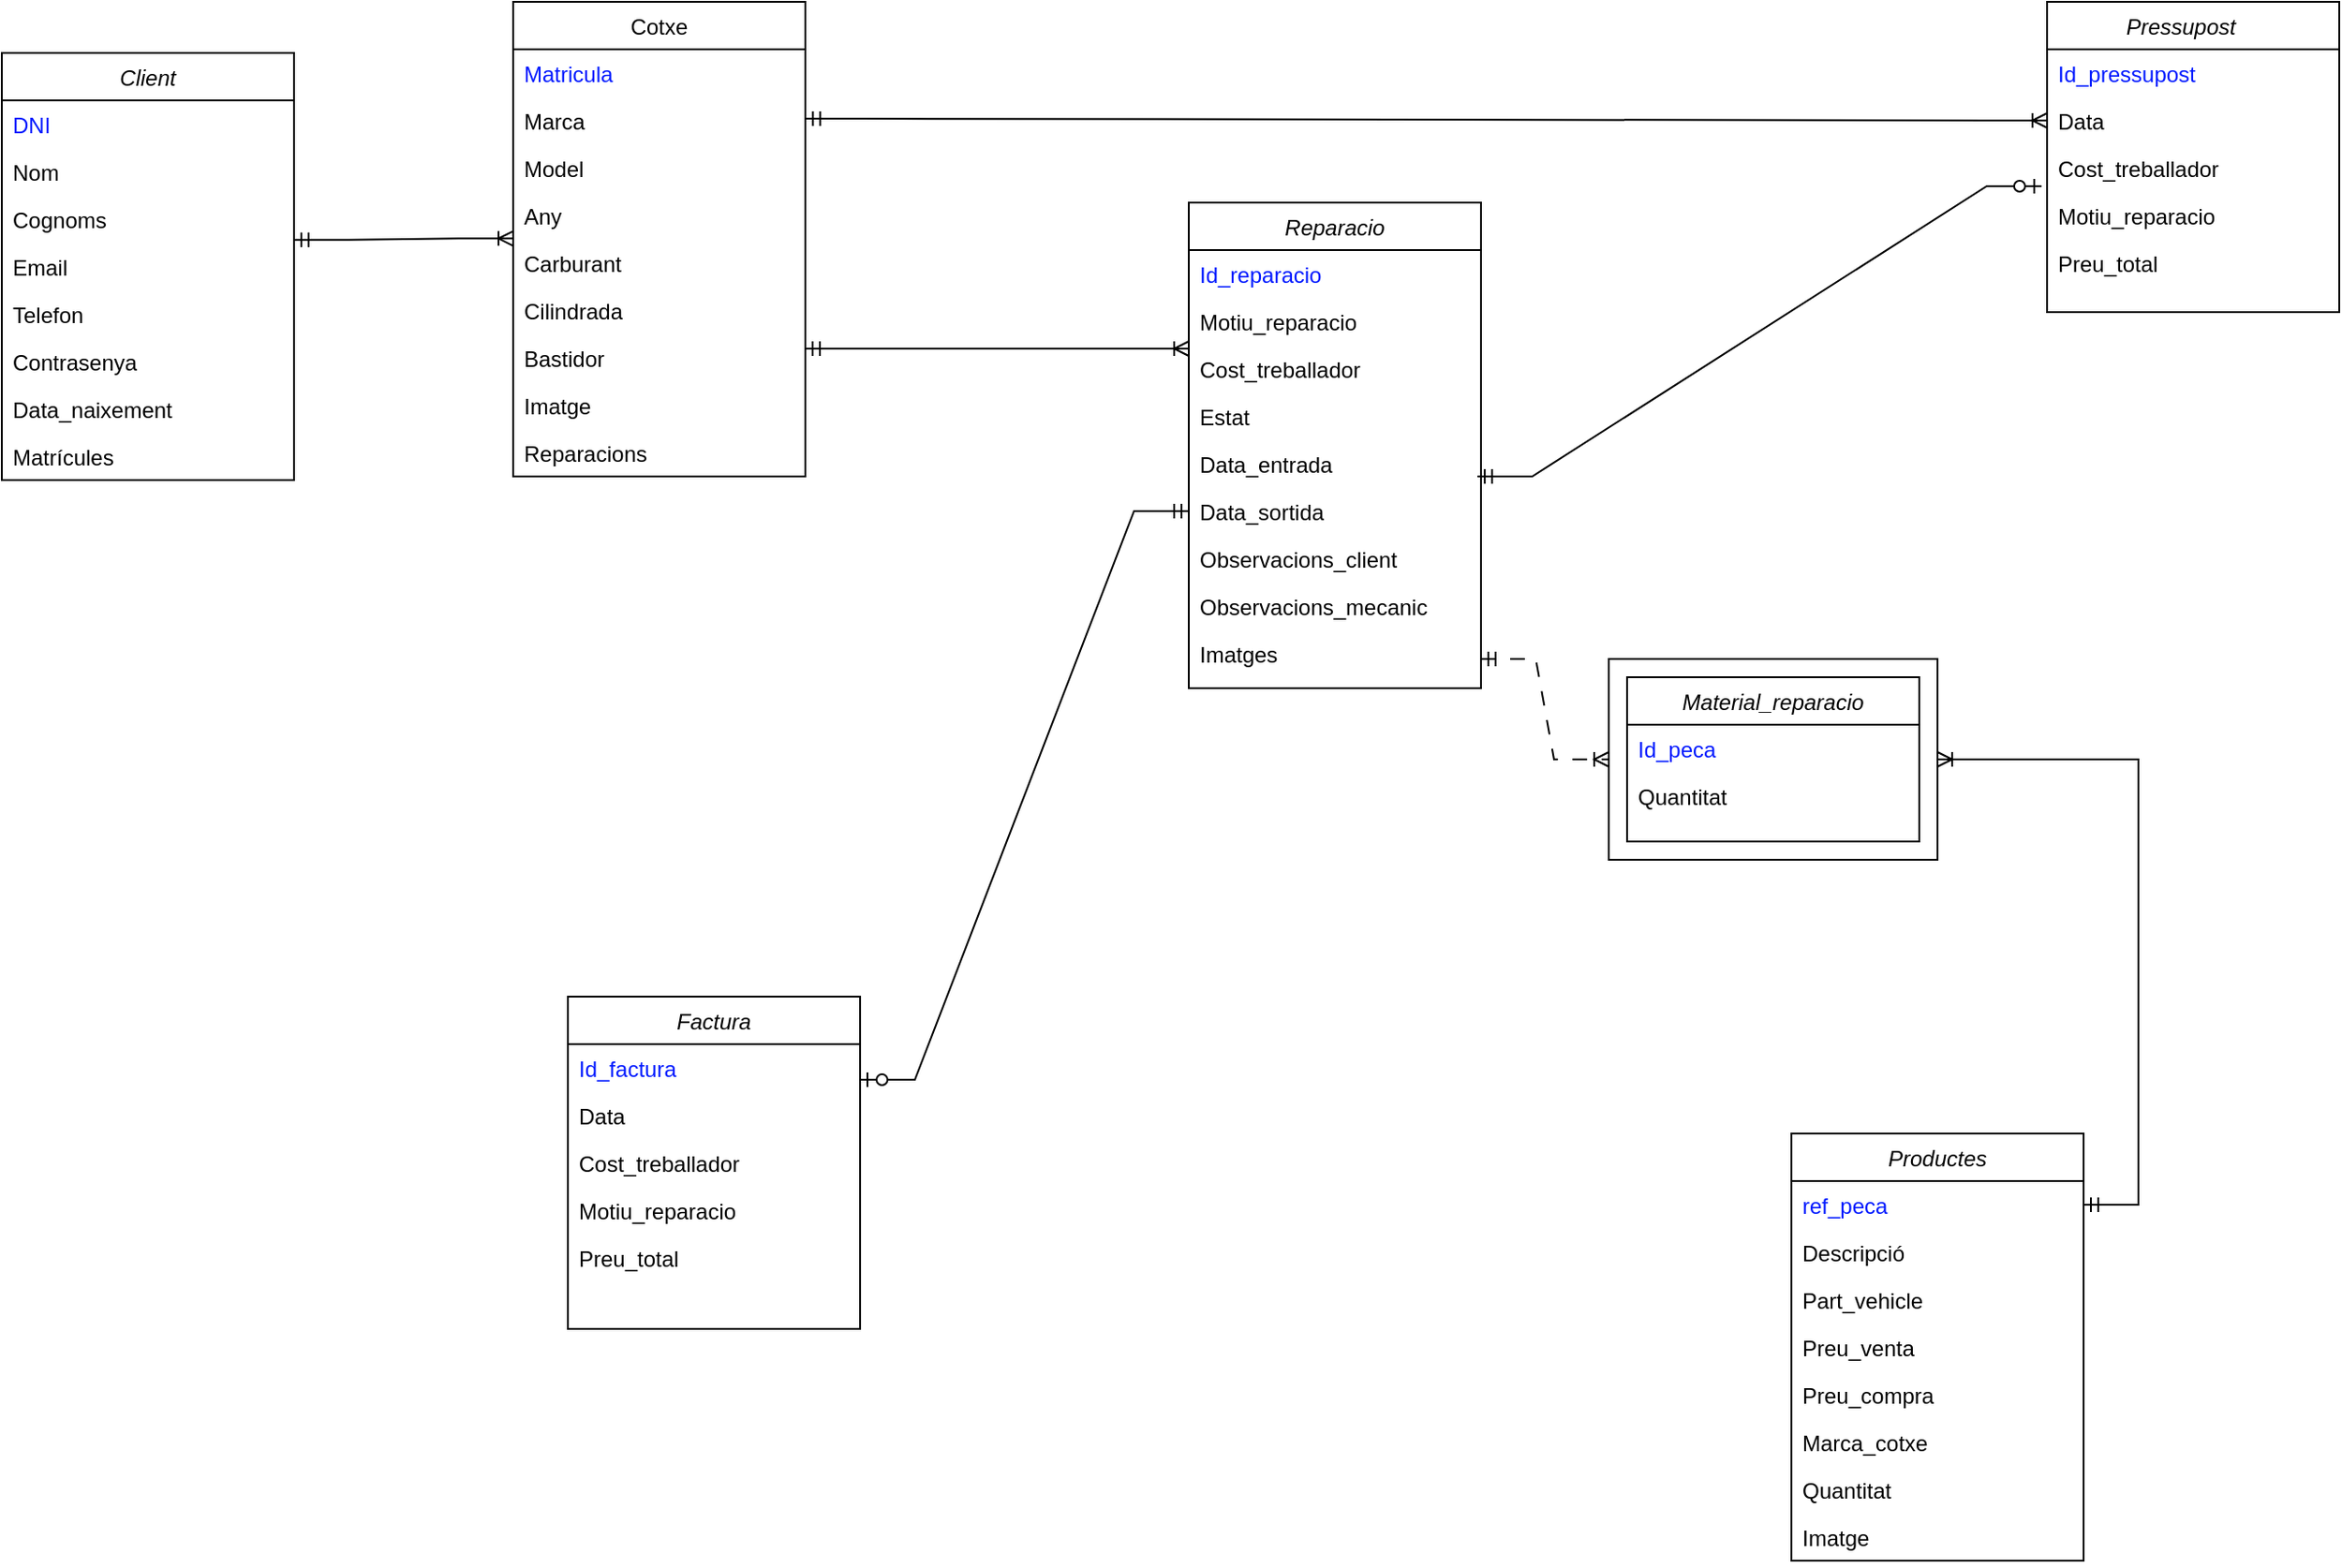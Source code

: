 <mxfile version="26.1.3">
  <diagram id="C5RBs43oDa-KdzZeNtuy" name="Page-1">
    <mxGraphModel dx="2273" dy="1325" grid="1" gridSize="10" guides="1" tooltips="1" connect="1" arrows="1" fold="1" page="1" pageScale="1" pageWidth="827" pageHeight="1169" math="0" shadow="0">
      <root>
        <mxCell id="WIyWlLk6GJQsqaUBKTNV-0" />
        <mxCell id="WIyWlLk6GJQsqaUBKTNV-1" parent="WIyWlLk6GJQsqaUBKTNV-0" />
        <mxCell id="zkfFHV4jXpPFQw0GAbJ--0" value="Client" style="swimlane;fontStyle=2;align=center;verticalAlign=top;childLayout=stackLayout;horizontal=1;startSize=26;horizontalStack=0;resizeParent=1;resizeLast=0;collapsible=1;marginBottom=0;rounded=0;shadow=0;strokeWidth=1;" parent="WIyWlLk6GJQsqaUBKTNV-1" vertex="1">
          <mxGeometry x="30" y="68" width="160" height="234" as="geometry">
            <mxRectangle x="230" y="140" width="160" height="26" as="alternateBounds" />
          </mxGeometry>
        </mxCell>
        <mxCell id="zkfFHV4jXpPFQw0GAbJ--1" value="DNI" style="text;align=left;verticalAlign=top;spacingLeft=4;spacingRight=4;overflow=hidden;rotatable=0;points=[[0,0.5],[1,0.5]];portConstraint=eastwest;fontColor=#0019FF;" parent="zkfFHV4jXpPFQw0GAbJ--0" vertex="1">
          <mxGeometry y="26" width="160" height="26" as="geometry" />
        </mxCell>
        <mxCell id="zkfFHV4jXpPFQw0GAbJ--2" value="Nom" style="text;align=left;verticalAlign=top;spacingLeft=4;spacingRight=4;overflow=hidden;rotatable=0;points=[[0,0.5],[1,0.5]];portConstraint=eastwest;rounded=0;shadow=0;html=0;" parent="zkfFHV4jXpPFQw0GAbJ--0" vertex="1">
          <mxGeometry y="52" width="160" height="26" as="geometry" />
        </mxCell>
        <mxCell id="zkfFHV4jXpPFQw0GAbJ--3" value="Cognoms" style="text;align=left;verticalAlign=top;spacingLeft=4;spacingRight=4;overflow=hidden;rotatable=0;points=[[0,0.5],[1,0.5]];portConstraint=eastwest;rounded=0;shadow=0;html=0;" parent="zkfFHV4jXpPFQw0GAbJ--0" vertex="1">
          <mxGeometry y="78" width="160" height="26" as="geometry" />
        </mxCell>
        <mxCell id="kk_KnP8FY8edetjL6T1r-1" value="Email" style="text;align=left;verticalAlign=top;spacingLeft=4;spacingRight=4;overflow=hidden;rotatable=0;points=[[0,0.5],[1,0.5]];portConstraint=eastwest;rounded=0;shadow=0;html=0;" parent="zkfFHV4jXpPFQw0GAbJ--0" vertex="1">
          <mxGeometry y="104" width="160" height="26" as="geometry" />
        </mxCell>
        <mxCell id="kk_KnP8FY8edetjL6T1r-2" value="Telefon" style="text;align=left;verticalAlign=top;spacingLeft=4;spacingRight=4;overflow=hidden;rotatable=0;points=[[0,0.5],[1,0.5]];portConstraint=eastwest;rounded=0;shadow=0;html=0;" parent="zkfFHV4jXpPFQw0GAbJ--0" vertex="1">
          <mxGeometry y="130" width="160" height="26" as="geometry" />
        </mxCell>
        <mxCell id="kk_KnP8FY8edetjL6T1r-3" value="Contrasenya" style="text;align=left;verticalAlign=top;spacingLeft=4;spacingRight=4;overflow=hidden;rotatable=0;points=[[0,0.5],[1,0.5]];portConstraint=eastwest;rounded=0;shadow=0;html=0;" parent="zkfFHV4jXpPFQw0GAbJ--0" vertex="1">
          <mxGeometry y="156" width="160" height="26" as="geometry" />
        </mxCell>
        <mxCell id="tGWm42ffMuF9oj1P_Umc-0" value="Data_naixement" style="text;align=left;verticalAlign=top;spacingLeft=4;spacingRight=4;overflow=hidden;rotatable=0;points=[[0,0.5],[1,0.5]];portConstraint=eastwest;rounded=0;shadow=0;html=0;" parent="zkfFHV4jXpPFQw0GAbJ--0" vertex="1">
          <mxGeometry y="182" width="160" height="26" as="geometry" />
        </mxCell>
        <mxCell id="tGWm42ffMuF9oj1P_Umc-1" value="Matrícules" style="text;align=left;verticalAlign=top;spacingLeft=4;spacingRight=4;overflow=hidden;rotatable=0;points=[[0,0.5],[1,0.5]];portConstraint=eastwest;rounded=0;shadow=0;html=0;" parent="zkfFHV4jXpPFQw0GAbJ--0" vertex="1">
          <mxGeometry y="208" width="160" height="26" as="geometry" />
        </mxCell>
        <mxCell id="zkfFHV4jXpPFQw0GAbJ--17" value="Cotxe" style="swimlane;fontStyle=0;align=center;verticalAlign=top;childLayout=stackLayout;horizontal=1;startSize=26;horizontalStack=0;resizeParent=1;resizeLast=0;collapsible=1;marginBottom=0;rounded=0;shadow=0;strokeWidth=1;" parent="WIyWlLk6GJQsqaUBKTNV-1" vertex="1">
          <mxGeometry x="310" y="40" width="160" height="260" as="geometry">
            <mxRectangle x="550" y="140" width="160" height="26" as="alternateBounds" />
          </mxGeometry>
        </mxCell>
        <mxCell id="zkfFHV4jXpPFQw0GAbJ--18" value="Matricula" style="text;align=left;verticalAlign=top;spacingLeft=4;spacingRight=4;overflow=hidden;rotatable=0;points=[[0,0.5],[1,0.5]];portConstraint=eastwest;fontColor=#0019FF;" parent="zkfFHV4jXpPFQw0GAbJ--17" vertex="1">
          <mxGeometry y="26" width="160" height="26" as="geometry" />
        </mxCell>
        <mxCell id="zkfFHV4jXpPFQw0GAbJ--19" value="Marca" style="text;align=left;verticalAlign=top;spacingLeft=4;spacingRight=4;overflow=hidden;rotatable=0;points=[[0,0.5],[1,0.5]];portConstraint=eastwest;rounded=0;shadow=0;html=0;" parent="zkfFHV4jXpPFQw0GAbJ--17" vertex="1">
          <mxGeometry y="52" width="160" height="26" as="geometry" />
        </mxCell>
        <mxCell id="zkfFHV4jXpPFQw0GAbJ--20" value="Model" style="text;align=left;verticalAlign=top;spacingLeft=4;spacingRight=4;overflow=hidden;rotatable=0;points=[[0,0.5],[1,0.5]];portConstraint=eastwest;rounded=0;shadow=0;html=0;" parent="zkfFHV4jXpPFQw0GAbJ--17" vertex="1">
          <mxGeometry y="78" width="160" height="26" as="geometry" />
        </mxCell>
        <mxCell id="zkfFHV4jXpPFQw0GAbJ--21" value="Any" style="text;align=left;verticalAlign=top;spacingLeft=4;spacingRight=4;overflow=hidden;rotatable=0;points=[[0,0.5],[1,0.5]];portConstraint=eastwest;rounded=0;shadow=0;html=0;" parent="zkfFHV4jXpPFQw0GAbJ--17" vertex="1">
          <mxGeometry y="104" width="160" height="26" as="geometry" />
        </mxCell>
        <mxCell id="zkfFHV4jXpPFQw0GAbJ--22" value="Carburant" style="text;align=left;verticalAlign=top;spacingLeft=4;spacingRight=4;overflow=hidden;rotatable=0;points=[[0,0.5],[1,0.5]];portConstraint=eastwest;rounded=0;shadow=0;html=0;" parent="zkfFHV4jXpPFQw0GAbJ--17" vertex="1">
          <mxGeometry y="130" width="160" height="26" as="geometry" />
        </mxCell>
        <mxCell id="kk_KnP8FY8edetjL6T1r-5" value="Cilindrada" style="text;align=left;verticalAlign=top;spacingLeft=4;spacingRight=4;overflow=hidden;rotatable=0;points=[[0,0.5],[1,0.5]];portConstraint=eastwest;rounded=0;shadow=0;html=0;" parent="zkfFHV4jXpPFQw0GAbJ--17" vertex="1">
          <mxGeometry y="156" width="160" height="26" as="geometry" />
        </mxCell>
        <mxCell id="kk_KnP8FY8edetjL6T1r-6" value="Bastidor" style="text;align=left;verticalAlign=top;spacingLeft=4;spacingRight=4;overflow=hidden;rotatable=0;points=[[0,0.5],[1,0.5]];portConstraint=eastwest;rounded=0;shadow=0;html=0;" parent="zkfFHV4jXpPFQw0GAbJ--17" vertex="1">
          <mxGeometry y="182" width="160" height="26" as="geometry" />
        </mxCell>
        <mxCell id="kk_KnP8FY8edetjL6T1r-7" value="Imatge" style="text;align=left;verticalAlign=top;spacingLeft=4;spacingRight=4;overflow=hidden;rotatable=0;points=[[0,0.5],[1,0.5]];portConstraint=eastwest;rounded=0;shadow=0;html=0;" parent="zkfFHV4jXpPFQw0GAbJ--17" vertex="1">
          <mxGeometry y="208" width="160" height="26" as="geometry" />
        </mxCell>
        <mxCell id="kk_KnP8FY8edetjL6T1r-83" value="Reparacions" style="text;align=left;verticalAlign=top;spacingLeft=4;spacingRight=4;overflow=hidden;rotatable=0;points=[[0,0.5],[1,0.5]];portConstraint=eastwest;rounded=0;shadow=0;html=0;" parent="zkfFHV4jXpPFQw0GAbJ--17" vertex="1">
          <mxGeometry y="234" width="160" height="26" as="geometry" />
        </mxCell>
        <mxCell id="kk_KnP8FY8edetjL6T1r-8" value="Reparacio" style="swimlane;fontStyle=2;align=center;verticalAlign=top;childLayout=stackLayout;horizontal=1;startSize=26;horizontalStack=0;resizeParent=1;resizeLast=0;collapsible=1;marginBottom=0;rounded=0;shadow=0;strokeWidth=1;" parent="WIyWlLk6GJQsqaUBKTNV-1" vertex="1">
          <mxGeometry x="680" y="150" width="160" height="266" as="geometry">
            <mxRectangle x="230" y="140" width="160" height="26" as="alternateBounds" />
          </mxGeometry>
        </mxCell>
        <mxCell id="kk_KnP8FY8edetjL6T1r-11" value="Id_reparacio" style="text;align=left;verticalAlign=top;spacingLeft=4;spacingRight=4;overflow=hidden;rotatable=0;points=[[0,0.5],[1,0.5]];portConstraint=eastwest;rounded=0;shadow=0;html=0;fontColor=#0019FF;" parent="kk_KnP8FY8edetjL6T1r-8" vertex="1">
          <mxGeometry y="26" width="160" height="26" as="geometry" />
        </mxCell>
        <mxCell id="kk_KnP8FY8edetjL6T1r-47" value="Motiu_reparacio" style="text;align=left;verticalAlign=top;spacingLeft=4;spacingRight=4;overflow=hidden;rotatable=0;points=[[0,0.5],[1,0.5]];portConstraint=eastwest;rounded=0;shadow=0;html=0;" parent="kk_KnP8FY8edetjL6T1r-8" vertex="1">
          <mxGeometry y="52" width="160" height="26" as="geometry" />
        </mxCell>
        <mxCell id="eoQyC7kLopwwkaiAtc3P-4" value="Cost_treballador" style="text;align=left;verticalAlign=top;spacingLeft=4;spacingRight=4;overflow=hidden;rotatable=0;points=[[0,0.5],[1,0.5]];portConstraint=eastwest;rounded=0;shadow=0;html=0;" vertex="1" parent="kk_KnP8FY8edetjL6T1r-8">
          <mxGeometry y="78" width="160" height="26" as="geometry" />
        </mxCell>
        <mxCell id="kk_KnP8FY8edetjL6T1r-16" value="Estat" style="text;align=left;verticalAlign=top;spacingLeft=4;spacingRight=4;overflow=hidden;rotatable=0;points=[[0,0.5],[1,0.5]];portConstraint=eastwest;rounded=0;shadow=0;html=0;" parent="kk_KnP8FY8edetjL6T1r-8" vertex="1">
          <mxGeometry y="104" width="160" height="26" as="geometry" />
        </mxCell>
        <mxCell id="kk_KnP8FY8edetjL6T1r-17" value="Data_entrada" style="text;align=left;verticalAlign=top;spacingLeft=4;spacingRight=4;overflow=hidden;rotatable=0;points=[[0,0.5],[1,0.5]];portConstraint=eastwest;rounded=0;shadow=0;html=0;" parent="kk_KnP8FY8edetjL6T1r-8" vertex="1">
          <mxGeometry y="130" width="160" height="26" as="geometry" />
        </mxCell>
        <mxCell id="kk_KnP8FY8edetjL6T1r-18" value="Data_sortida" style="text;align=left;verticalAlign=top;spacingLeft=4;spacingRight=4;overflow=hidden;rotatable=0;points=[[0,0.5],[1,0.5]];portConstraint=eastwest;rounded=0;shadow=0;html=0;" parent="kk_KnP8FY8edetjL6T1r-8" vertex="1">
          <mxGeometry y="156" width="160" height="26" as="geometry" />
        </mxCell>
        <mxCell id="kk_KnP8FY8edetjL6T1r-19" value="Observacions_client" style="text;align=left;verticalAlign=top;spacingLeft=4;spacingRight=4;overflow=hidden;rotatable=0;points=[[0,0.5],[1,0.5]];portConstraint=eastwest;rounded=0;shadow=0;html=0;" parent="kk_KnP8FY8edetjL6T1r-8" vertex="1">
          <mxGeometry y="182" width="160" height="26" as="geometry" />
        </mxCell>
        <mxCell id="kk_KnP8FY8edetjL6T1r-20" value="Observacions_mecanic" style="text;align=left;verticalAlign=top;spacingLeft=4;spacingRight=4;overflow=hidden;rotatable=0;points=[[0,0.5],[1,0.5]];portConstraint=eastwest;rounded=0;shadow=0;html=0;" parent="kk_KnP8FY8edetjL6T1r-8" vertex="1">
          <mxGeometry y="208" width="160" height="26" as="geometry" />
        </mxCell>
        <mxCell id="kk_KnP8FY8edetjL6T1r-34" value="Imatges" style="text;align=left;verticalAlign=top;spacingLeft=4;spacingRight=4;overflow=hidden;rotatable=0;points=[[0,0.5],[1,0.5]];portConstraint=eastwest;rounded=0;shadow=0;html=0;" parent="kk_KnP8FY8edetjL6T1r-8" vertex="1">
          <mxGeometry y="234" width="160" height="32" as="geometry" />
        </mxCell>
        <mxCell id="kk_KnP8FY8edetjL6T1r-23" value="Pressupost    " style="swimlane;fontStyle=2;align=center;verticalAlign=top;childLayout=stackLayout;horizontal=1;startSize=26;horizontalStack=0;resizeParent=1;resizeLast=0;collapsible=1;marginBottom=0;rounded=0;shadow=0;strokeWidth=1;" parent="WIyWlLk6GJQsqaUBKTNV-1" vertex="1">
          <mxGeometry x="1150" y="40" width="160" height="170" as="geometry">
            <mxRectangle x="230" y="140" width="160" height="26" as="alternateBounds" />
          </mxGeometry>
        </mxCell>
        <mxCell id="kk_KnP8FY8edetjL6T1r-24" value="Id_pressupost" style="text;align=left;verticalAlign=top;spacingLeft=4;spacingRight=4;overflow=hidden;rotatable=0;points=[[0,0.5],[1,0.5]];portConstraint=eastwest;rounded=0;shadow=0;html=0;fontColor=#0019FF;" parent="kk_KnP8FY8edetjL6T1r-23" vertex="1">
          <mxGeometry y="26" width="160" height="26" as="geometry" />
        </mxCell>
        <mxCell id="kk_KnP8FY8edetjL6T1r-49" value="Data" style="text;align=left;verticalAlign=top;spacingLeft=4;spacingRight=4;overflow=hidden;rotatable=0;points=[[0,0.5],[1,0.5]];portConstraint=eastwest;rounded=0;shadow=0;html=0;" parent="kk_KnP8FY8edetjL6T1r-23" vertex="1">
          <mxGeometry y="52" width="160" height="26" as="geometry" />
        </mxCell>
        <mxCell id="kk_KnP8FY8edetjL6T1r-44" value="Cost_treballador" style="text;align=left;verticalAlign=top;spacingLeft=4;spacingRight=4;overflow=hidden;rotatable=0;points=[[0,0.5],[1,0.5]];portConstraint=eastwest;rounded=0;shadow=0;html=0;" parent="kk_KnP8FY8edetjL6T1r-23" vertex="1">
          <mxGeometry y="78" width="160" height="26" as="geometry" />
        </mxCell>
        <mxCell id="kk_KnP8FY8edetjL6T1r-45" value="Motiu_reparacio" style="text;align=left;verticalAlign=top;spacingLeft=4;spacingRight=4;overflow=hidden;rotatable=0;points=[[0,0.5],[1,0.5]];portConstraint=eastwest;rounded=0;shadow=0;html=0;" parent="kk_KnP8FY8edetjL6T1r-23" vertex="1">
          <mxGeometry y="104" width="160" height="26" as="geometry" />
        </mxCell>
        <mxCell id="kk_KnP8FY8edetjL6T1r-48" value="Preu_total" style="text;align=left;verticalAlign=top;spacingLeft=4;spacingRight=4;overflow=hidden;rotatable=0;points=[[0,0.5],[1,0.5]];portConstraint=eastwest;rounded=0;shadow=0;html=0;" parent="kk_KnP8FY8edetjL6T1r-23" vertex="1">
          <mxGeometry y="130" width="160" height="26" as="geometry" />
        </mxCell>
        <mxCell id="kk_KnP8FY8edetjL6T1r-50" value="Factura" style="swimlane;fontStyle=2;align=center;verticalAlign=top;childLayout=stackLayout;horizontal=1;startSize=26;horizontalStack=0;resizeParent=1;resizeLast=0;collapsible=1;marginBottom=0;rounded=0;shadow=0;strokeWidth=1;" parent="WIyWlLk6GJQsqaUBKTNV-1" vertex="1">
          <mxGeometry x="340" y="585" width="160" height="182" as="geometry">
            <mxRectangle x="230" y="140" width="160" height="26" as="alternateBounds" />
          </mxGeometry>
        </mxCell>
        <mxCell id="kk_KnP8FY8edetjL6T1r-51" value="Id_factura" style="text;align=left;verticalAlign=top;spacingLeft=4;spacingRight=4;overflow=hidden;rotatable=0;points=[[0,0.5],[1,0.5]];portConstraint=eastwest;rounded=0;shadow=0;html=0;fontColor=#0019FF;" parent="kk_KnP8FY8edetjL6T1r-50" vertex="1">
          <mxGeometry y="26" width="160" height="26" as="geometry" />
        </mxCell>
        <mxCell id="kk_KnP8FY8edetjL6T1r-55" value="Data" style="text;align=left;verticalAlign=top;spacingLeft=4;spacingRight=4;overflow=hidden;rotatable=0;points=[[0,0.5],[1,0.5]];portConstraint=eastwest;rounded=0;shadow=0;html=0;" parent="kk_KnP8FY8edetjL6T1r-50" vertex="1">
          <mxGeometry y="52" width="160" height="26" as="geometry" />
        </mxCell>
        <mxCell id="kk_KnP8FY8edetjL6T1r-56" value="Cost_treballador" style="text;align=left;verticalAlign=top;spacingLeft=4;spacingRight=4;overflow=hidden;rotatable=0;points=[[0,0.5],[1,0.5]];portConstraint=eastwest;rounded=0;shadow=0;html=0;" parent="kk_KnP8FY8edetjL6T1r-50" vertex="1">
          <mxGeometry y="78" width="160" height="26" as="geometry" />
        </mxCell>
        <mxCell id="kk_KnP8FY8edetjL6T1r-57" value="Motiu_reparacio" style="text;align=left;verticalAlign=top;spacingLeft=4;spacingRight=4;overflow=hidden;rotatable=0;points=[[0,0.5],[1,0.5]];portConstraint=eastwest;rounded=0;shadow=0;html=0;" parent="kk_KnP8FY8edetjL6T1r-50" vertex="1">
          <mxGeometry y="104" width="160" height="26" as="geometry" />
        </mxCell>
        <mxCell id="kk_KnP8FY8edetjL6T1r-58" value="Preu_total" style="text;align=left;verticalAlign=top;spacingLeft=4;spacingRight=4;overflow=hidden;rotatable=0;points=[[0,0.5],[1,0.5]];portConstraint=eastwest;rounded=0;shadow=0;html=0;" parent="kk_KnP8FY8edetjL6T1r-50" vertex="1">
          <mxGeometry y="130" width="160" height="26" as="geometry" />
        </mxCell>
        <mxCell id="tGWm42ffMuF9oj1P_Umc-2" value="Productes" style="swimlane;fontStyle=2;align=center;verticalAlign=top;childLayout=stackLayout;horizontal=1;startSize=26;horizontalStack=0;resizeParent=1;resizeLast=0;collapsible=1;marginBottom=0;rounded=0;shadow=0;strokeWidth=1;" parent="WIyWlLk6GJQsqaUBKTNV-1" vertex="1">
          <mxGeometry x="1010" y="660" width="160" height="234" as="geometry">
            <mxRectangle x="230" y="140" width="160" height="26" as="alternateBounds" />
          </mxGeometry>
        </mxCell>
        <mxCell id="tGWm42ffMuF9oj1P_Umc-3" value="ref_peca" style="text;align=left;verticalAlign=top;spacingLeft=4;spacingRight=4;overflow=hidden;rotatable=0;points=[[0,0.5],[1,0.5]];portConstraint=eastwest;rounded=0;shadow=0;html=0;fontColor=#0019FF;" parent="tGWm42ffMuF9oj1P_Umc-2" vertex="1">
          <mxGeometry y="26" width="160" height="26" as="geometry" />
        </mxCell>
        <mxCell id="eoQyC7kLopwwkaiAtc3P-1" value="Descripció" style="text;align=left;verticalAlign=top;spacingLeft=4;spacingRight=4;overflow=hidden;rotatable=0;points=[[0,0.5],[1,0.5]];portConstraint=eastwest;rounded=0;shadow=0;html=0;" vertex="1" parent="tGWm42ffMuF9oj1P_Umc-2">
          <mxGeometry y="52" width="160" height="26" as="geometry" />
        </mxCell>
        <mxCell id="tGWm42ffMuF9oj1P_Umc-4" value="Part_vehicle" style="text;align=left;verticalAlign=top;spacingLeft=4;spacingRight=4;overflow=hidden;rotatable=0;points=[[0,0.5],[1,0.5]];portConstraint=eastwest;rounded=0;shadow=0;html=0;" parent="tGWm42ffMuF9oj1P_Umc-2" vertex="1">
          <mxGeometry y="78" width="160" height="26" as="geometry" />
        </mxCell>
        <mxCell id="tGWm42ffMuF9oj1P_Umc-5" value="Preu_venta" style="text;align=left;verticalAlign=top;spacingLeft=4;spacingRight=4;overflow=hidden;rotatable=0;points=[[0,0.5],[1,0.5]];portConstraint=eastwest;rounded=0;shadow=0;html=0;" parent="tGWm42ffMuF9oj1P_Umc-2" vertex="1">
          <mxGeometry y="104" width="160" height="26" as="geometry" />
        </mxCell>
        <mxCell id="tGWm42ffMuF9oj1P_Umc-10" value="Preu_compra" style="text;align=left;verticalAlign=top;spacingLeft=4;spacingRight=4;overflow=hidden;rotatable=0;points=[[0,0.5],[1,0.5]];portConstraint=eastwest;rounded=0;shadow=0;html=0;" parent="tGWm42ffMuF9oj1P_Umc-2" vertex="1">
          <mxGeometry y="130" width="160" height="26" as="geometry" />
        </mxCell>
        <mxCell id="tGWm42ffMuF9oj1P_Umc-6" value="Marca_cotxe" style="text;align=left;verticalAlign=top;spacingLeft=4;spacingRight=4;overflow=hidden;rotatable=0;points=[[0,0.5],[1,0.5]];portConstraint=eastwest;rounded=0;shadow=0;html=0;" parent="tGWm42ffMuF9oj1P_Umc-2" vertex="1">
          <mxGeometry y="156" width="160" height="26" as="geometry" />
        </mxCell>
        <mxCell id="tGWm42ffMuF9oj1P_Umc-8" value="Quantitat" style="text;align=left;verticalAlign=top;spacingLeft=4;spacingRight=4;overflow=hidden;rotatable=0;points=[[0,0.5],[1,0.5]];portConstraint=eastwest;rounded=0;shadow=0;html=0;" parent="tGWm42ffMuF9oj1P_Umc-2" vertex="1">
          <mxGeometry y="182" width="160" height="26" as="geometry" />
        </mxCell>
        <mxCell id="tGWm42ffMuF9oj1P_Umc-9" value="Imatge" style="text;align=left;verticalAlign=top;spacingLeft=4;spacingRight=4;overflow=hidden;rotatable=0;points=[[0,0.5],[1,0.5]];portConstraint=eastwest;rounded=0;shadow=0;html=0;" parent="tGWm42ffMuF9oj1P_Umc-2" vertex="1">
          <mxGeometry y="208" width="160" height="26" as="geometry" />
        </mxCell>
        <mxCell id="tGWm42ffMuF9oj1P_Umc-28" value="" style="edgeStyle=entityRelationEdgeStyle;fontSize=12;html=1;endArrow=ERoneToMany;startArrow=ERmandOne;rounded=0;exitX=1;exitY=0.779;exitDx=0;exitDy=0;exitPerimeter=0;entryX=0;entryY=0.828;entryDx=0;entryDy=0;entryPerimeter=0;" parent="WIyWlLk6GJQsqaUBKTNV-1" edge="1">
          <mxGeometry width="100" height="100" relative="1" as="geometry">
            <mxPoint x="190" y="170.364" as="sourcePoint" />
            <mxPoint x="310" y="169.638" as="targetPoint" />
          </mxGeometry>
        </mxCell>
        <mxCell id="tGWm42ffMuF9oj1P_Umc-29" value="" style="edgeStyle=entityRelationEdgeStyle;fontSize=12;html=1;endArrow=ERoneToMany;startArrow=ERmandOne;rounded=0;exitX=1.001;exitY=0.463;exitDx=0;exitDy=0;exitPerimeter=0;entryX=0;entryY=0.5;entryDx=0;entryDy=0;" parent="WIyWlLk6GJQsqaUBKTNV-1" source="zkfFHV4jXpPFQw0GAbJ--19" target="kk_KnP8FY8edetjL6T1r-49" edge="1">
          <mxGeometry width="100" height="100" relative="1" as="geometry">
            <mxPoint x="600" y="110.724" as="sourcePoint" />
            <mxPoint x="720" y="109.998" as="targetPoint" />
          </mxGeometry>
        </mxCell>
        <mxCell id="tGWm42ffMuF9oj1P_Umc-30" value="" style="edgeStyle=entityRelationEdgeStyle;fontSize=12;html=1;endArrow=ERoneToMany;startArrow=ERmandOne;rounded=0;exitX=1.001;exitY=0.463;exitDx=0;exitDy=0;exitPerimeter=0;" parent="WIyWlLk6GJQsqaUBKTNV-1" edge="1">
          <mxGeometry width="100" height="100" relative="1" as="geometry">
            <mxPoint x="470" y="230" as="sourcePoint" />
            <mxPoint x="680" y="230" as="targetPoint" />
          </mxGeometry>
        </mxCell>
        <mxCell id="tGWm42ffMuF9oj1P_Umc-33" value="" style="edgeStyle=entityRelationEdgeStyle;fontSize=12;html=1;endArrow=ERoneToMany;startArrow=ERmandOne;rounded=0;entryX=1;entryY=0.5;entryDx=0;entryDy=0;" parent="WIyWlLk6GJQsqaUBKTNV-1" source="tGWm42ffMuF9oj1P_Umc-3" target="eoQyC7kLopwwkaiAtc3P-18" edge="1">
          <mxGeometry width="100" height="100" relative="1" as="geometry">
            <mxPoint x="830" y="650" as="sourcePoint" />
            <mxPoint x="1230" y="430" as="targetPoint" />
            <Array as="points">
              <mxPoint x="1170" y="610" />
              <mxPoint x="1140" y="600" />
              <mxPoint x="1170" y="530" />
            </Array>
          </mxGeometry>
        </mxCell>
        <mxCell id="tGWm42ffMuF9oj1P_Umc-34" value="" style="edgeStyle=entityRelationEdgeStyle;fontSize=12;html=1;endArrow=ERoneToMany;startArrow=ERmandOne;rounded=0;exitX=1;exitY=0.5;exitDx=0;exitDy=0;dashed=1;dashPattern=8 8;entryX=0;entryY=0.5;entryDx=0;entryDy=0;" parent="WIyWlLk6GJQsqaUBKTNV-1" source="kk_KnP8FY8edetjL6T1r-34" target="eoQyC7kLopwwkaiAtc3P-18" edge="1">
          <mxGeometry width="100" height="100" relative="1" as="geometry">
            <mxPoint x="780" y="550" as="sourcePoint" />
            <mxPoint x="880" y="456" as="targetPoint" />
          </mxGeometry>
        </mxCell>
        <mxCell id="eoQyC7kLopwwkaiAtc3P-0" value="" style="edgeStyle=entityRelationEdgeStyle;fontSize=12;html=1;endArrow=ERzeroToOne;startArrow=ERmandOne;rounded=0;entryX=-0.019;entryY=0.885;entryDx=0;entryDy=0;entryPerimeter=0;exitX=0.988;exitY=0.769;exitDx=0;exitDy=0;exitPerimeter=0;" edge="1" parent="WIyWlLk6GJQsqaUBKTNV-1" source="kk_KnP8FY8edetjL6T1r-17" target="kk_KnP8FY8edetjL6T1r-44">
          <mxGeometry width="100" height="100" relative="1" as="geometry">
            <mxPoint x="850" y="270" as="sourcePoint" />
            <mxPoint x="693" y="315" as="targetPoint" />
          </mxGeometry>
        </mxCell>
        <mxCell id="3_d5j0bf-4YRGXBvdV3r-3" value="" style="edgeStyle=entityRelationEdgeStyle;fontSize=12;html=1;endArrow=ERzeroToOne;startArrow=ERmandOne;rounded=0;exitX=0;exitY=0.5;exitDx=0;exitDy=0;entryX=1;entryY=0.25;entryDx=0;entryDy=0;" parent="WIyWlLk6GJQsqaUBKTNV-1" target="kk_KnP8FY8edetjL6T1r-50" edge="1" source="kk_KnP8FY8edetjL6T1r-18">
          <mxGeometry width="100" height="100" relative="1" as="geometry">
            <mxPoint x="494" y="800" as="sourcePoint" />
            <mxPoint x="683" y="305" as="targetPoint" />
          </mxGeometry>
        </mxCell>
        <mxCell id="eoQyC7kLopwwkaiAtc3P-19" value="" style="group" vertex="1" connectable="0" parent="WIyWlLk6GJQsqaUBKTNV-1">
          <mxGeometry x="910" y="400" width="180" height="110" as="geometry" />
        </mxCell>
        <mxCell id="eoQyC7kLopwwkaiAtc3P-18" value="" style="rounded=0;whiteSpace=wrap;html=1;" vertex="1" parent="eoQyC7kLopwwkaiAtc3P-19">
          <mxGeometry width="180" height="110" as="geometry" />
        </mxCell>
        <mxCell id="eoQyC7kLopwwkaiAtc3P-8" value="Material_reparacio" style="swimlane;fontStyle=2;align=center;verticalAlign=top;childLayout=stackLayout;horizontal=1;startSize=26;horizontalStack=0;resizeParent=1;resizeLast=0;collapsible=1;marginBottom=0;rounded=0;shadow=0;strokeWidth=1;perimeterSpacing=0;strokeColor=default;" vertex="1" parent="eoQyC7kLopwwkaiAtc3P-19">
          <mxGeometry x="10" y="10" width="160" height="90" as="geometry">
            <mxRectangle x="230" y="140" width="160" height="26" as="alternateBounds" />
          </mxGeometry>
        </mxCell>
        <mxCell id="eoQyC7kLopwwkaiAtc3P-9" value="Id_peca        " style="text;align=left;verticalAlign=top;spacingLeft=4;spacingRight=4;overflow=hidden;rotatable=0;points=[[0,0.5],[1,0.5]];portConstraint=eastwest;rounded=0;shadow=0;html=0;fontColor=#0019FF;" vertex="1" parent="eoQyC7kLopwwkaiAtc3P-8">
          <mxGeometry y="26" width="160" height="26" as="geometry" />
        </mxCell>
        <mxCell id="eoQyC7kLopwwkaiAtc3P-10" value="Quantitat" style="text;align=left;verticalAlign=top;spacingLeft=4;spacingRight=4;overflow=hidden;rotatable=0;points=[[0,0.5],[1,0.5]];portConstraint=eastwest;rounded=0;shadow=0;html=0;" vertex="1" parent="eoQyC7kLopwwkaiAtc3P-8">
          <mxGeometry y="52" width="160" height="26" as="geometry" />
        </mxCell>
      </root>
    </mxGraphModel>
  </diagram>
</mxfile>
